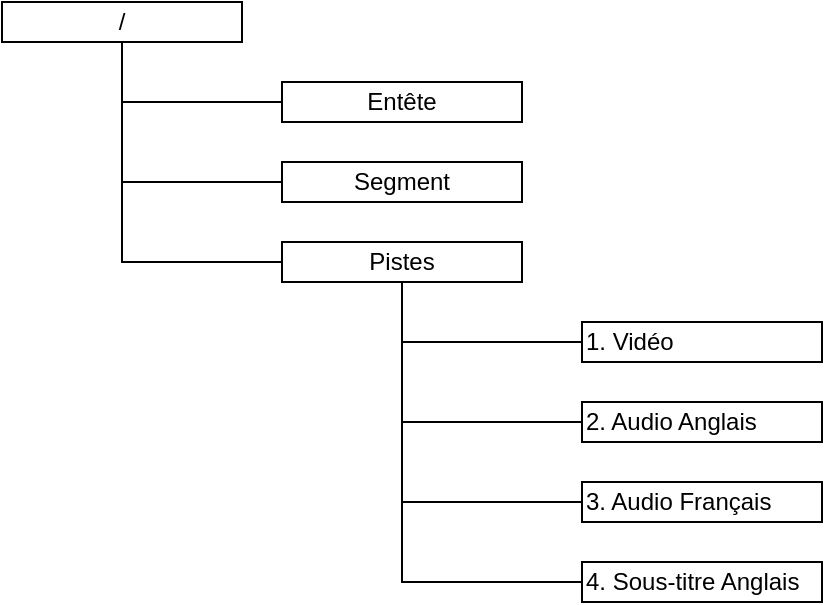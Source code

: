<mxfile version="12.2.2" type="device" pages="1"><diagram id="mqUDLaq6c-o3_JH5vUHl" name="Page-1"><mxGraphModel dx="981" dy="567" grid="1" gridSize="10" guides="1" tooltips="1" connect="1" arrows="1" fold="1" page="1" pageScale="1" pageWidth="583" pageHeight="827" math="0" shadow="0"><root><mxCell id="0"/><mxCell id="1" parent="0"/><mxCell id="heROBJvDUZ60NlfvkrhG-10" style="edgeStyle=orthogonalEdgeStyle;rounded=0;orthogonalLoop=1;jettySize=auto;html=1;exitX=0.5;exitY=1;exitDx=0;exitDy=0;entryX=0;entryY=0.5;entryDx=0;entryDy=0;endArrow=none;endFill=0;" edge="1" parent="1" source="heROBJvDUZ60NlfvkrhG-2" target="heROBJvDUZ60NlfvkrhG-4"><mxGeometry relative="1" as="geometry"/></mxCell><mxCell id="heROBJvDUZ60NlfvkrhG-11" style="edgeStyle=orthogonalEdgeStyle;rounded=0;orthogonalLoop=1;jettySize=auto;html=1;exitX=0.5;exitY=1;exitDx=0;exitDy=0;entryX=0;entryY=0.5;entryDx=0;entryDy=0;endArrow=none;endFill=0;" edge="1" parent="1" source="heROBJvDUZ60NlfvkrhG-2" target="heROBJvDUZ60NlfvkrhG-5"><mxGeometry relative="1" as="geometry"/></mxCell><mxCell id="heROBJvDUZ60NlfvkrhG-12" style="edgeStyle=orthogonalEdgeStyle;rounded=0;orthogonalLoop=1;jettySize=auto;html=1;exitX=0.5;exitY=1;exitDx=0;exitDy=0;entryX=0;entryY=0.5;entryDx=0;entryDy=0;endArrow=none;endFill=0;" edge="1" parent="1" source="heROBJvDUZ60NlfvkrhG-2" target="heROBJvDUZ60NlfvkrhG-3"><mxGeometry relative="1" as="geometry"/></mxCell><mxCell id="heROBJvDUZ60NlfvkrhG-2" value="/" style="rounded=0;whiteSpace=wrap;html=1;" vertex="1" parent="1"><mxGeometry x="40" y="20" width="120" height="20" as="geometry"/></mxCell><mxCell id="heROBJvDUZ60NlfvkrhG-13" style="edgeStyle=orthogonalEdgeStyle;rounded=0;orthogonalLoop=1;jettySize=auto;html=1;exitX=0.5;exitY=1;exitDx=0;exitDy=0;entryX=0;entryY=0.5;entryDx=0;entryDy=0;endArrow=none;endFill=0;" edge="1" parent="1" source="heROBJvDUZ60NlfvkrhG-3" target="heROBJvDUZ60NlfvkrhG-6"><mxGeometry relative="1" as="geometry"/></mxCell><mxCell id="heROBJvDUZ60NlfvkrhG-14" style="edgeStyle=orthogonalEdgeStyle;rounded=0;orthogonalLoop=1;jettySize=auto;html=1;exitX=0.5;exitY=1;exitDx=0;exitDy=0;entryX=0;entryY=0.5;entryDx=0;entryDy=0;endArrow=none;endFill=0;" edge="1" parent="1" source="heROBJvDUZ60NlfvkrhG-3" target="heROBJvDUZ60NlfvkrhG-7"><mxGeometry relative="1" as="geometry"/></mxCell><mxCell id="heROBJvDUZ60NlfvkrhG-15" style="edgeStyle=orthogonalEdgeStyle;rounded=0;orthogonalLoop=1;jettySize=auto;html=1;exitX=0.5;exitY=1;exitDx=0;exitDy=0;entryX=0;entryY=0.5;entryDx=0;entryDy=0;endArrow=none;endFill=0;" edge="1" parent="1" source="heROBJvDUZ60NlfvkrhG-3" target="heROBJvDUZ60NlfvkrhG-8"><mxGeometry relative="1" as="geometry"/></mxCell><mxCell id="heROBJvDUZ60NlfvkrhG-16" style="edgeStyle=orthogonalEdgeStyle;rounded=0;orthogonalLoop=1;jettySize=auto;html=1;exitX=0.5;exitY=1;exitDx=0;exitDy=0;entryX=0;entryY=0.5;entryDx=0;entryDy=0;endArrow=none;endFill=0;" edge="1" parent="1" source="heROBJvDUZ60NlfvkrhG-3" target="heROBJvDUZ60NlfvkrhG-9"><mxGeometry relative="1" as="geometry"/></mxCell><mxCell id="heROBJvDUZ60NlfvkrhG-3" value="Pistes" style="rounded=0;whiteSpace=wrap;html=1;" vertex="1" parent="1"><mxGeometry x="180" y="140" width="120" height="20" as="geometry"/></mxCell><mxCell id="heROBJvDUZ60NlfvkrhG-4" value="Entête" style="rounded=0;whiteSpace=wrap;html=1;" vertex="1" parent="1"><mxGeometry x="180" y="60" width="120" height="20" as="geometry"/></mxCell><mxCell id="heROBJvDUZ60NlfvkrhG-5" value="Segment" style="rounded=0;whiteSpace=wrap;html=1;" vertex="1" parent="1"><mxGeometry x="180" y="100" width="120" height="20" as="geometry"/></mxCell><mxCell id="heROBJvDUZ60NlfvkrhG-6" value="1. Vidéo" style="rounded=0;whiteSpace=wrap;html=1;align=left;" vertex="1" parent="1"><mxGeometry x="330" y="180" width="120" height="20" as="geometry"/></mxCell><mxCell id="heROBJvDUZ60NlfvkrhG-7" value="2. Audio Anglais" style="rounded=0;whiteSpace=wrap;html=1;align=left;" vertex="1" parent="1"><mxGeometry x="330" y="220" width="120" height="20" as="geometry"/></mxCell><mxCell id="heROBJvDUZ60NlfvkrhG-8" value="3. Audio Français" style="rounded=0;whiteSpace=wrap;html=1;align=left;" vertex="1" parent="1"><mxGeometry x="330" y="260" width="120" height="20" as="geometry"/></mxCell><mxCell id="heROBJvDUZ60NlfvkrhG-9" value="4. Sous-titre Anglais" style="rounded=0;whiteSpace=wrap;html=1;align=left;" vertex="1" parent="1"><mxGeometry x="330" y="300" width="120" height="20" as="geometry"/></mxCell></root></mxGraphModel></diagram></mxfile>